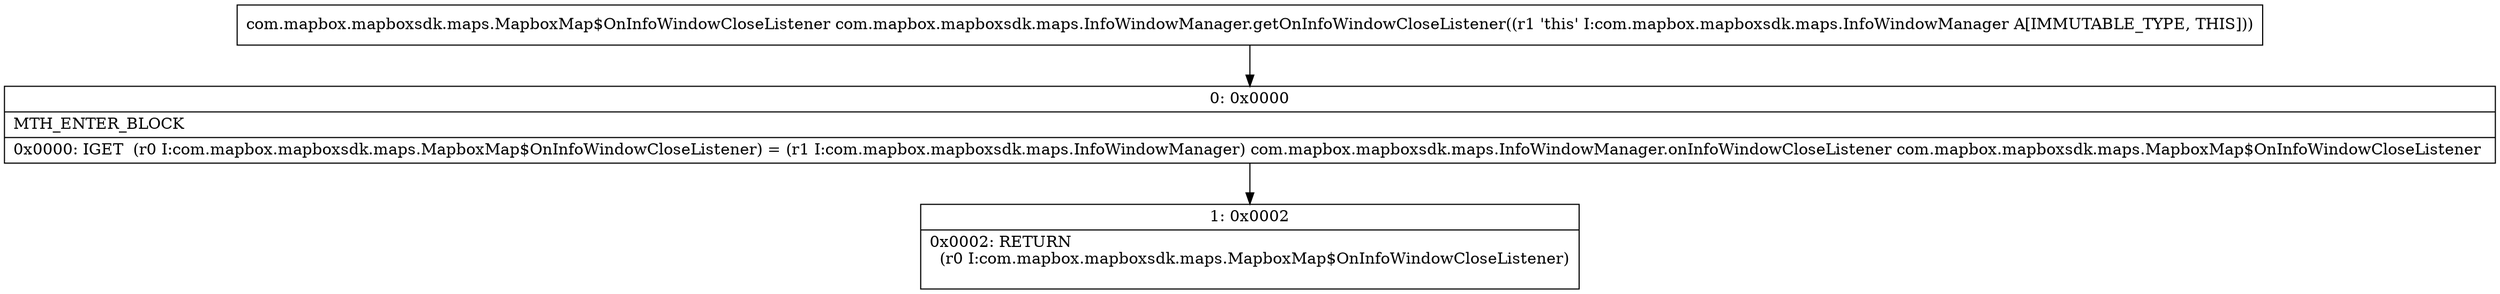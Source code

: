 digraph "CFG forcom.mapbox.mapboxsdk.maps.InfoWindowManager.getOnInfoWindowCloseListener()Lcom\/mapbox\/mapboxsdk\/maps\/MapboxMap$OnInfoWindowCloseListener;" {
Node_0 [shape=record,label="{0\:\ 0x0000|MTH_ENTER_BLOCK\l|0x0000: IGET  (r0 I:com.mapbox.mapboxsdk.maps.MapboxMap$OnInfoWindowCloseListener) = (r1 I:com.mapbox.mapboxsdk.maps.InfoWindowManager) com.mapbox.mapboxsdk.maps.InfoWindowManager.onInfoWindowCloseListener com.mapbox.mapboxsdk.maps.MapboxMap$OnInfoWindowCloseListener \l}"];
Node_1 [shape=record,label="{1\:\ 0x0002|0x0002: RETURN  \l  (r0 I:com.mapbox.mapboxsdk.maps.MapboxMap$OnInfoWindowCloseListener)\l \l}"];
MethodNode[shape=record,label="{com.mapbox.mapboxsdk.maps.MapboxMap$OnInfoWindowCloseListener com.mapbox.mapboxsdk.maps.InfoWindowManager.getOnInfoWindowCloseListener((r1 'this' I:com.mapbox.mapboxsdk.maps.InfoWindowManager A[IMMUTABLE_TYPE, THIS])) }"];
MethodNode -> Node_0;
Node_0 -> Node_1;
}

